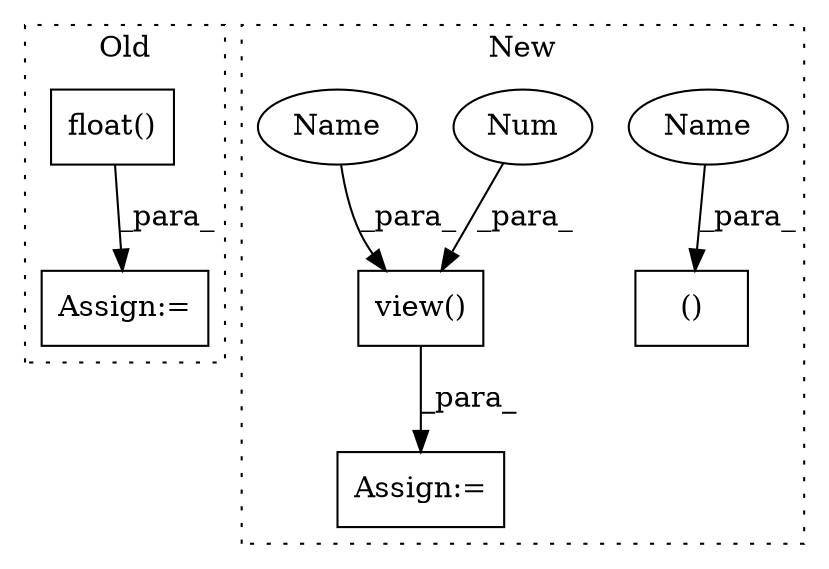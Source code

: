 digraph G {
subgraph cluster0 {
1 [label="float()" a="75" s="1010" l="26" shape="box"];
5 [label="Assign:=" a="68" s="1007" l="3" shape="box"];
label = "Old";
style="dotted";
}
subgraph cluster1 {
2 [label="view()" a="75" s="2106,2151" l="18,1" shape="box"];
3 [label="Assign:=" a="68" s="2103" l="3" shape="box"];
4 [label="Num" a="76" s="2127" l="2" shape="ellipse"];
6 [label="()" a="54" s="1146" l="9" shape="box"];
7 [label="Name" a="87" s="1145" l="1" shape="ellipse"];
8 [label="Name" a="87" s="2124" l="1" shape="ellipse"];
label = "New";
style="dotted";
}
1 -> 5 [label="_para_"];
2 -> 3 [label="_para_"];
4 -> 2 [label="_para_"];
7 -> 6 [label="_para_"];
8 -> 2 [label="_para_"];
}